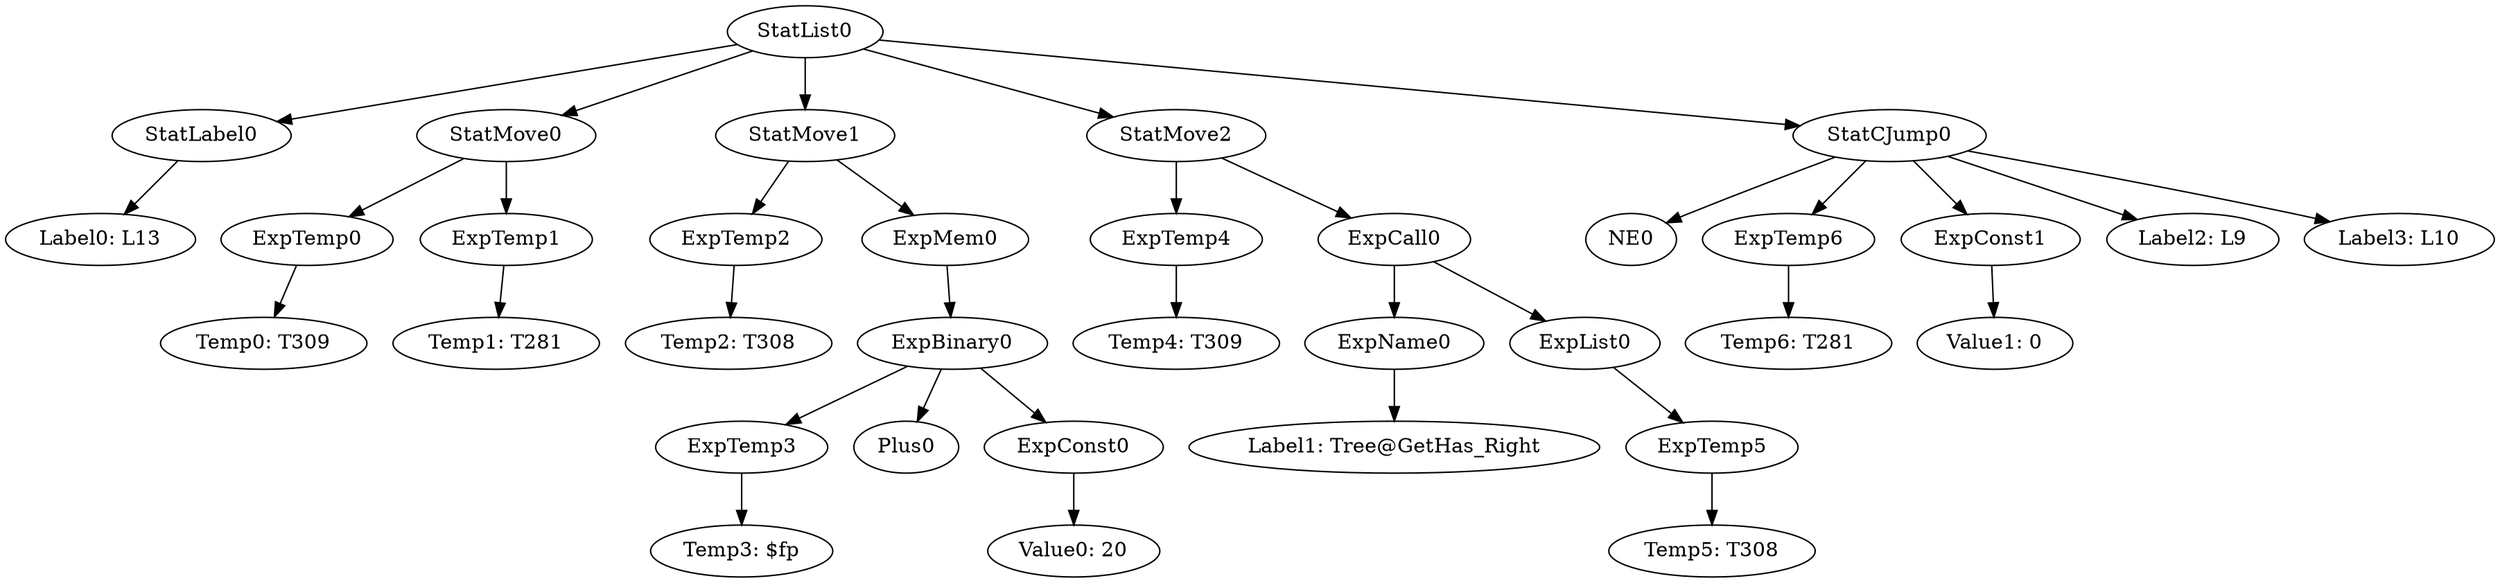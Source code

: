 digraph {
	ordering = out;
	ExpTemp6 -> "Temp6: T281";
	StatCJump0 -> NE0;
	StatCJump0 -> ExpTemp6;
	StatCJump0 -> ExpConst1;
	StatCJump0 -> "Label2: L9";
	StatCJump0 -> "Label3: L10";
	ExpList0 -> ExpTemp5;
	ExpTemp5 -> "Temp5: T308";
	ExpName0 -> "Label1: Tree@GetHas_Right";
	ExpCall0 -> ExpName0;
	ExpCall0 -> ExpList0;
	ExpTemp4 -> "Temp4: T309";
	ExpMem0 -> ExpBinary0;
	StatMove0 -> ExpTemp0;
	StatMove0 -> ExpTemp1;
	ExpBinary0 -> ExpTemp3;
	ExpBinary0 -> Plus0;
	ExpBinary0 -> ExpConst0;
	ExpTemp0 -> "Temp0: T309";
	StatList0 -> StatLabel0;
	StatList0 -> StatMove0;
	StatList0 -> StatMove1;
	StatList0 -> StatMove2;
	StatList0 -> StatCJump0;
	StatLabel0 -> "Label0: L13";
	StatMove2 -> ExpTemp4;
	StatMove2 -> ExpCall0;
	ExpTemp2 -> "Temp2: T308";
	ExpTemp3 -> "Temp3: $fp";
	ExpConst0 -> "Value0: 20";
	ExpTemp1 -> "Temp1: T281";
	ExpConst1 -> "Value1: 0";
	StatMove1 -> ExpTemp2;
	StatMove1 -> ExpMem0;
}

